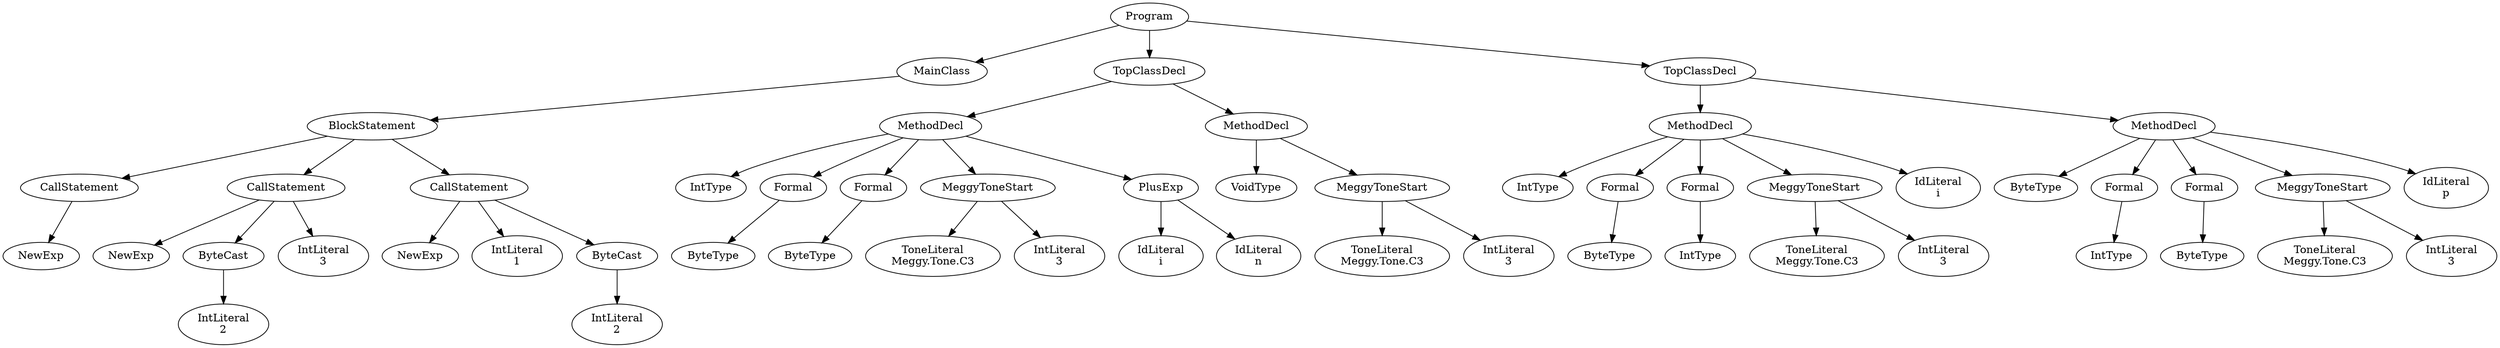 digraph ASTGraph {
0 [ label="Program" ];
1 [ label="MainClass" ];
0 -> 1
2 [ label="BlockStatement" ];
1 -> 2
3 [ label="CallStatement" ];
2 -> 3
4 [ label="NewExp" ];
3 -> 4
5 [ label="CallStatement" ];
2 -> 5
6 [ label="NewExp" ];
5 -> 6
7 [ label="ByteCast" ];
5 -> 7
8 [ label="IntLiteral\n2" ];
7 -> 8
9 [ label="IntLiteral\n3" ];
5 -> 9
10 [ label="CallStatement" ];
2 -> 10
11 [ label="NewExp" ];
10 -> 11
12 [ label="IntLiteral\n1" ];
10 -> 12
13 [ label="ByteCast" ];
10 -> 13
14 [ label="IntLiteral\n2" ];
13 -> 14
15 [ label="TopClassDecl" ];
0 -> 15
16 [ label="MethodDecl" ];
15 -> 16
17 [ label="IntType" ];
16 -> 17
18 [ label="Formal" ];
16 -> 18
19 [ label="ByteType" ];
18 -> 19
20 [ label="Formal" ];
16 -> 20
21 [ label="ByteType" ];
20 -> 21
22 [ label="MeggyToneStart" ];
16 -> 22
23 [ label="ToneLiteral\nMeggy.Tone.C3" ];
22 -> 23
24 [ label="IntLiteral\n3" ];
22 -> 24
25 [ label="PlusExp" ];
16 -> 25
26 [ label="IdLiteral\ni" ];
25 -> 26
27 [ label="IdLiteral\nn" ];
25 -> 27
28 [ label="MethodDecl" ];
15 -> 28
29 [ label="VoidType" ];
28 -> 29
30 [ label="MeggyToneStart" ];
28 -> 30
31 [ label="ToneLiteral\nMeggy.Tone.C3" ];
30 -> 31
32 [ label="IntLiteral\n3" ];
30 -> 32
33 [ label="TopClassDecl" ];
0 -> 33
34 [ label="MethodDecl" ];
33 -> 34
35 [ label="IntType" ];
34 -> 35
36 [ label="Formal" ];
34 -> 36
37 [ label="ByteType" ];
36 -> 37
38 [ label="Formal" ];
34 -> 38
39 [ label="IntType" ];
38 -> 39
40 [ label="MeggyToneStart" ];
34 -> 40
41 [ label="ToneLiteral\nMeggy.Tone.C3" ];
40 -> 41
42 [ label="IntLiteral\n3" ];
40 -> 42
43 [ label="IdLiteral\ni" ];
34 -> 43
44 [ label="MethodDecl" ];
33 -> 44
45 [ label="ByteType" ];
44 -> 45
46 [ label="Formal" ];
44 -> 46
47 [ label="IntType" ];
46 -> 47
48 [ label="Formal" ];
44 -> 48
49 [ label="ByteType" ];
48 -> 49
50 [ label="MeggyToneStart" ];
44 -> 50
51 [ label="ToneLiteral\nMeggy.Tone.C3" ];
50 -> 51
52 [ label="IntLiteral\n3" ];
50 -> 52
53 [ label="IdLiteral\np" ];
44 -> 53
}
